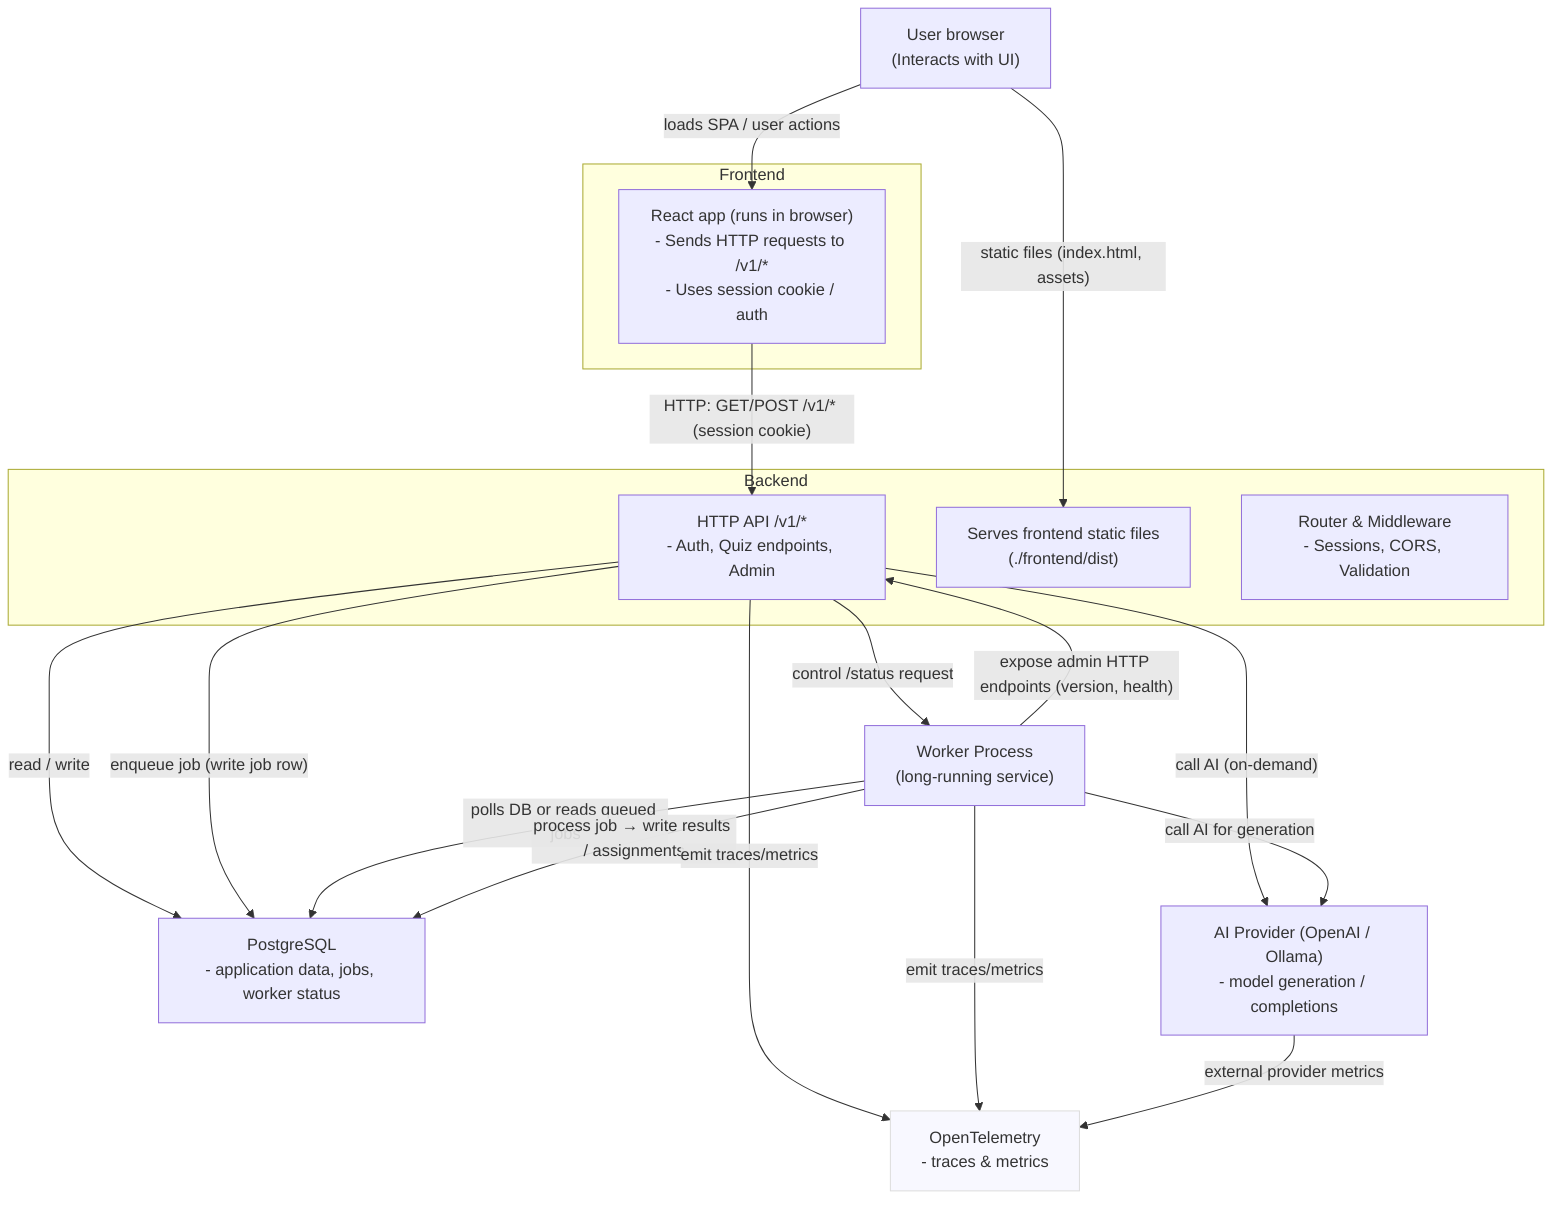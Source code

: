 flowchart TD
  Browser["User browser\n(Interacts with UI)"]
  subgraph Frontend
    FE["React app (runs in browser)\n- Sends HTTP requests to /v1/*\n- Uses session cookie / auth"]
  end

  subgraph Backend
    API["HTTP API /v1/*\n- Auth, Quiz endpoints, Admin"]
    Static["Serves frontend static files\n(./frontend/dist)"]
    Router["Router & Middleware\n- Sessions, CORS, Validation"]
  end

  Worker["Worker Process\n(long-running service)"]
  DB["PostgreSQL\n- application data, jobs, worker status"]
  AI["AI Provider (OpenAI / Ollama)\n- model generation / completions"]
  Obs["OpenTelemetry\n- traces & metrics"]

  Browser -->|"loads SPA / user actions"| FE
  FE -->|"HTTP: GET/POST /v1/* (session cookie)"| API
  Browser -->|"static files (index.html, assets)"| Static

  API -->|"read / write"| DB
  API -->|"enqueue job (write job row)"| DB
  API -->|"control /status request"| Worker
  API -->|"call AI (on-demand)"| AI

  Worker -->|"polls DB or reads queued jobs"| DB
  Worker -->|"process job → write results / assignments"| DB
  Worker -->|"call AI for generation"| AI
  Worker -->|"expose admin HTTP endpoints (version, health)"| API

  API -->|"emit traces/metrics"| Obs
  Worker -->|"emit traces/metrics"| Obs
  AI -->|"external provider metrics"| Obs

  classDef infra fill:#f8f8ff,stroke:#ddd
  class Obs infra